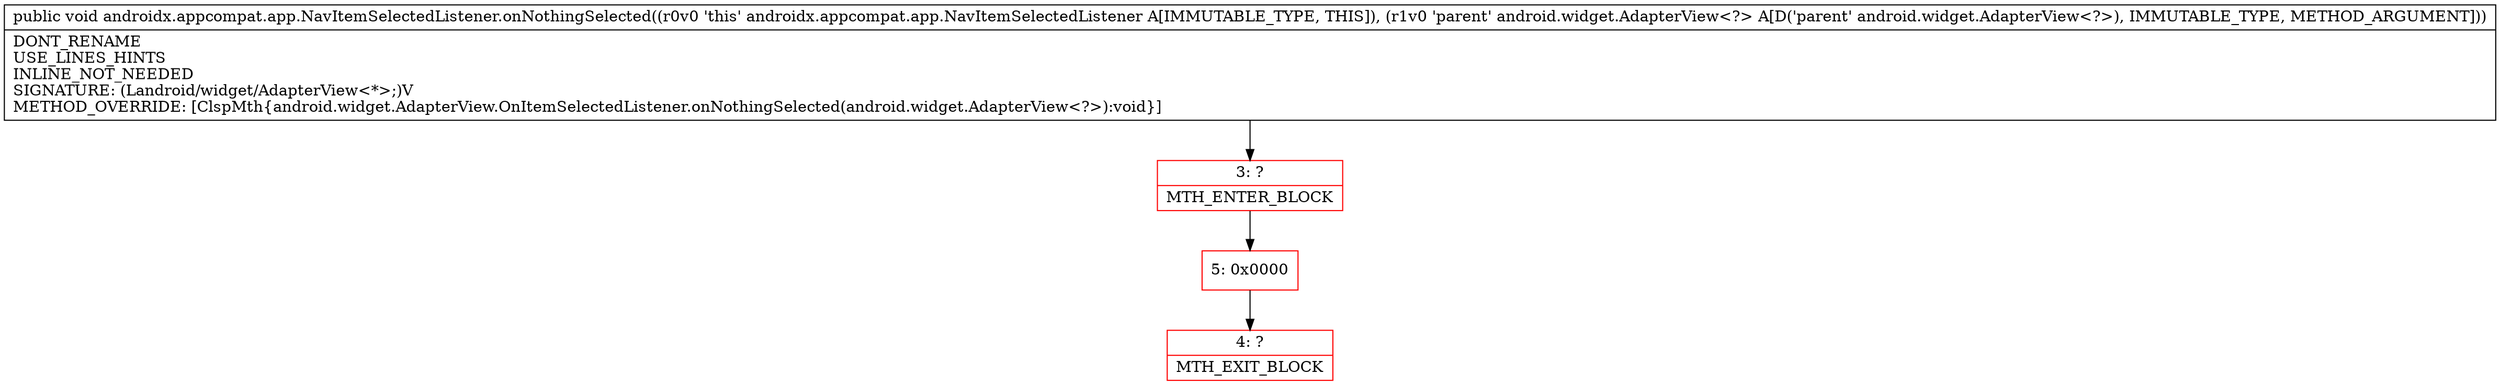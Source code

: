 digraph "CFG forandroidx.appcompat.app.NavItemSelectedListener.onNothingSelected(Landroid\/widget\/AdapterView;)V" {
subgraph cluster_Region_1359942479 {
label = "R(0)";
node [shape=record,color=blue];
}
Node_3 [shape=record,color=red,label="{3\:\ ?|MTH_ENTER_BLOCK\l}"];
Node_5 [shape=record,color=red,label="{5\:\ 0x0000}"];
Node_4 [shape=record,color=red,label="{4\:\ ?|MTH_EXIT_BLOCK\l}"];
MethodNode[shape=record,label="{public void androidx.appcompat.app.NavItemSelectedListener.onNothingSelected((r0v0 'this' androidx.appcompat.app.NavItemSelectedListener A[IMMUTABLE_TYPE, THIS]), (r1v0 'parent' android.widget.AdapterView\<?\> A[D('parent' android.widget.AdapterView\<?\>), IMMUTABLE_TYPE, METHOD_ARGUMENT]))  | DONT_RENAME\lUSE_LINES_HINTS\lINLINE_NOT_NEEDED\lSIGNATURE: (Landroid\/widget\/AdapterView\<*\>;)V\lMETHOD_OVERRIDE: [ClspMth\{android.widget.AdapterView.OnItemSelectedListener.onNothingSelected(android.widget.AdapterView\<?\>):void\}]\l}"];
MethodNode -> Node_3;Node_3 -> Node_5;
Node_5 -> Node_4;
}

